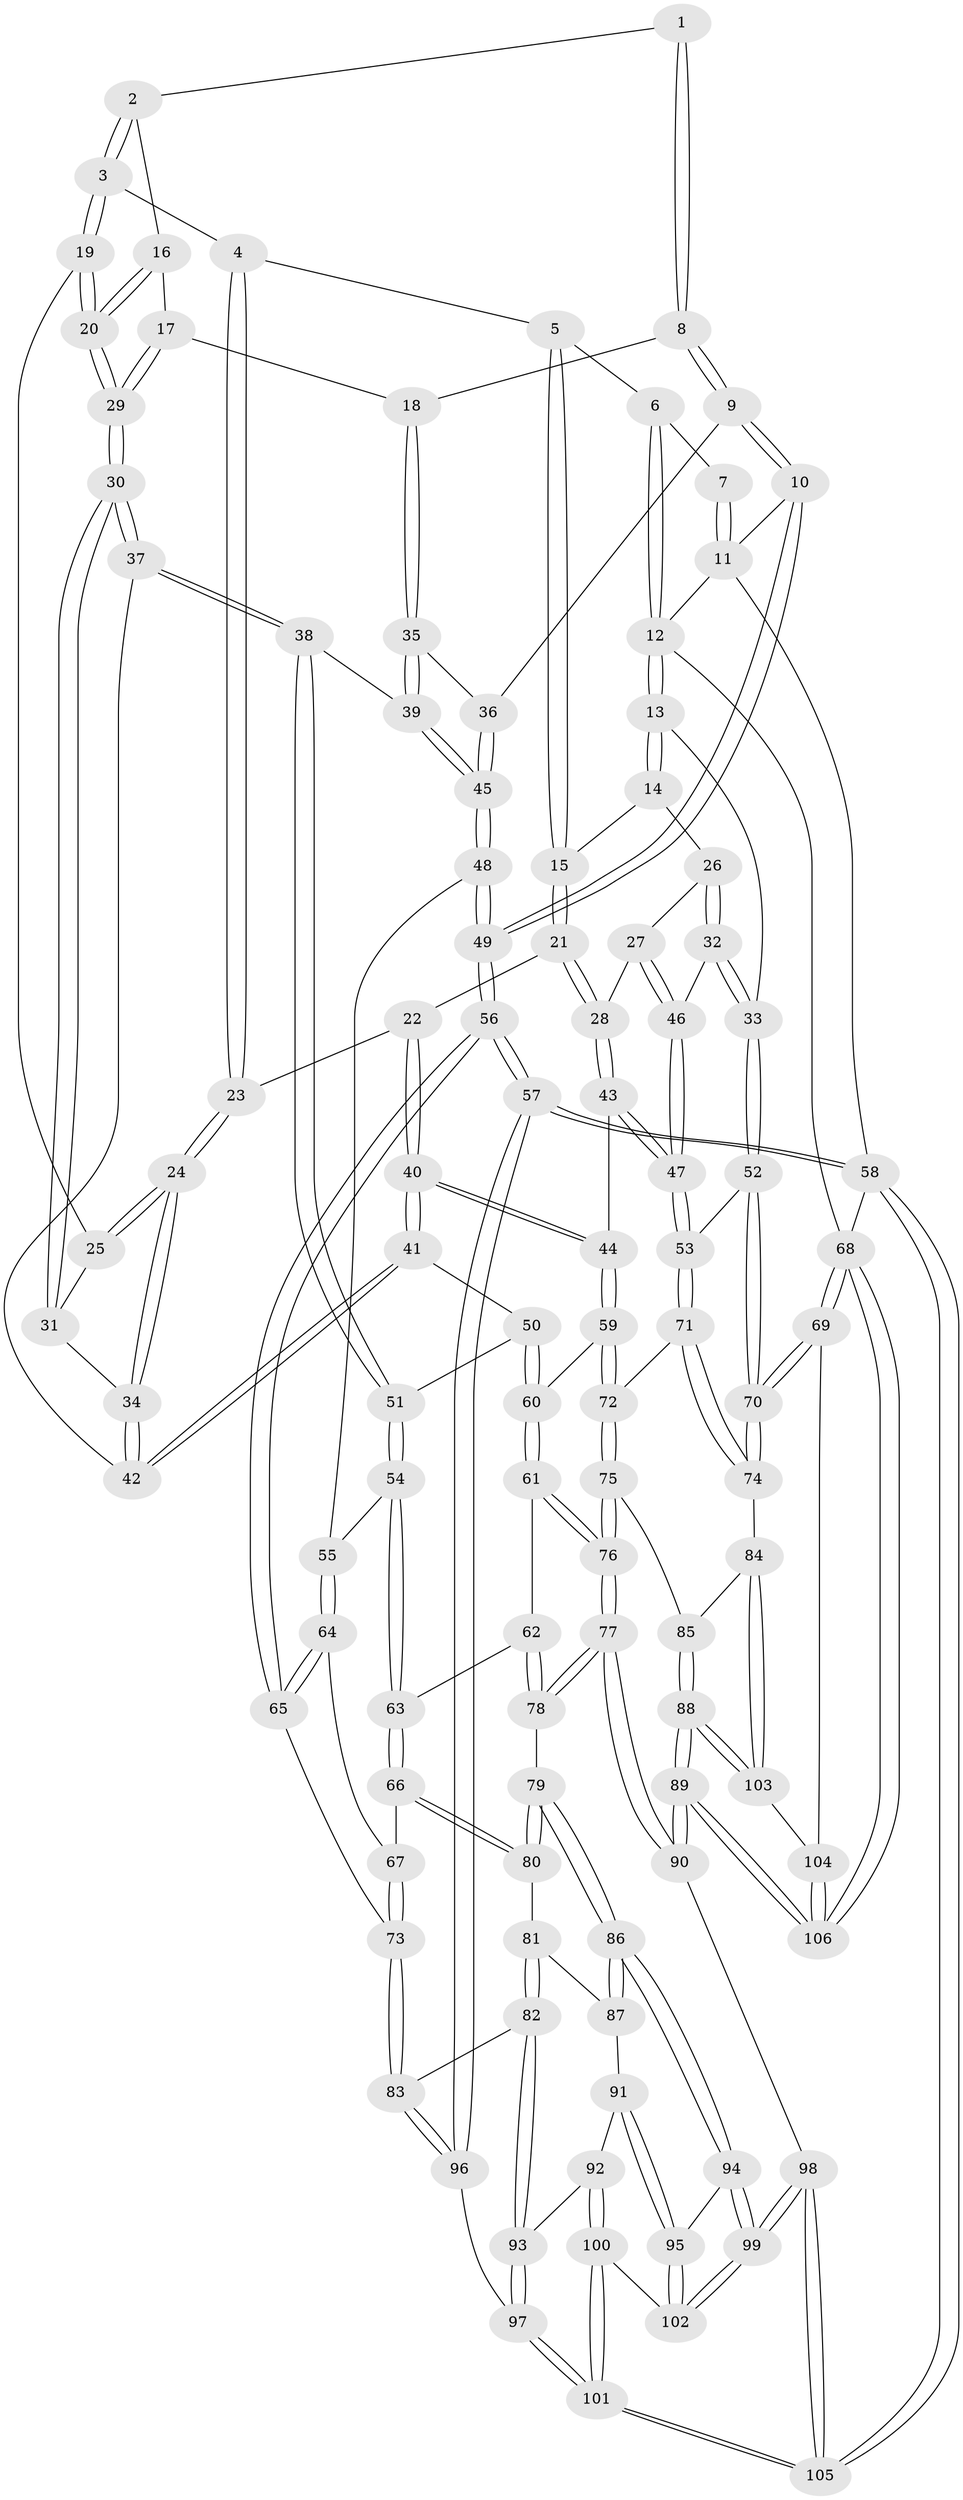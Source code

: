 // coarse degree distribution, {3: 0.15873015873015872, 4: 0.42857142857142855, 2: 0.015873015873015872, 5: 0.2857142857142857, 6: 0.1111111111111111}
// Generated by graph-tools (version 1.1) at 2025/42/03/06/25 10:42:33]
// undirected, 106 vertices, 262 edges
graph export_dot {
graph [start="1"]
  node [color=gray90,style=filled];
  1 [pos="+0.2384785227930053+0.07669919002215683"];
  2 [pos="+0.31752119452062516+0.13824198559659875"];
  3 [pos="+0.4749068774090671+0.14216491761950142"];
  4 [pos="+0.5050556833011663+0.12147837376684263"];
  5 [pos="+0.6250305406810844+0"];
  6 [pos="+0.6257815326297411+0"];
  7 [pos="+0.018134154486171603+0"];
  8 [pos="+0.20642890922064328+0.23887095868673816"];
  9 [pos="+0+0.11210135186585968"];
  10 [pos="+0+0"];
  11 [pos="+0+0"];
  12 [pos="+1+0"];
  13 [pos="+1+0.20180163591797676"];
  14 [pos="+0.7633140120680565+0.15358167110840856"];
  15 [pos="+0.7631057675184447+0.15342172163062884"];
  16 [pos="+0.29734230836788117+0.21032369299187884"];
  17 [pos="+0.23142873309887557+0.2535305055830439"];
  18 [pos="+0.22010764136967464+0.2555954653239073"];
  19 [pos="+0.4579411317319759+0.18162728099750378"];
  20 [pos="+0.35223086733466585+0.27525835354457656"];
  21 [pos="+0.6455269622978584+0.29904411058479813"];
  22 [pos="+0.6338548095234117+0.3025273443129161"];
  23 [pos="+0.5859007380289937+0.27800345340827765"];
  24 [pos="+0.5126876869688131+0.34344595873127537"];
  25 [pos="+0.457910769170973+0.22632030642264744"];
  26 [pos="+0.788288180570996+0.23938432421301892"];
  27 [pos="+0.7712360813937961+0.3461195484560941"];
  28 [pos="+0.758124424416912+0.3573545502556547"];
  29 [pos="+0.34280612091970325+0.3174355486728072"];
  30 [pos="+0.34944681460021015+0.3647969365784379"];
  31 [pos="+0.44112671559542455+0.2922070230161408"];
  32 [pos="+0.9650631504692525+0.34649687902916515"];
  33 [pos="+1+0.32930236678999547"];
  34 [pos="+0.4961850628052348+0.37368817610932614"];
  35 [pos="+0.2021205999527184+0.32017566873212433"];
  36 [pos="+0.11874016784198961+0.3236837629461023"];
  37 [pos="+0.3478493552850314+0.37854507261656856"];
  38 [pos="+0.31374549092471815+0.41444245258989043"];
  39 [pos="+0.22257855194192822+0.355910303025272"];
  40 [pos="+0.6110333657790212+0.4791323370389242"];
  41 [pos="+0.5046385741729017+0.41543937840428063"];
  42 [pos="+0.491185242117852+0.3952858105450417"];
  43 [pos="+0.7257417491997356+0.5052655369941251"];
  44 [pos="+0.6276750022215759+0.5049190395861484"];
  45 [pos="+0.10861340352097135+0.45548242333552735"];
  46 [pos="+0.9137947847477783+0.364213538807439"];
  47 [pos="+0.7636992775734046+0.5270801979711642"];
  48 [pos="+0.0939269640812124+0.4881259561484448"];
  49 [pos="+0+0.39433084558692083"];
  50 [pos="+0.4187474978581768+0.5162140358975801"];
  51 [pos="+0.3039392480502177+0.4875059750422626"];
  52 [pos="+1+0.44414339825311544"];
  53 [pos="+0.7693017575057975+0.5333969002715687"];
  54 [pos="+0.2978462687403709+0.495210529913948"];
  55 [pos="+0.11088912120240274+0.5073101142147599"];
  56 [pos="+0+0.7235783368217532"];
  57 [pos="+0+1"];
  58 [pos="+0+1"];
  59 [pos="+0.6015623734323267+0.5424061078143586"];
  60 [pos="+0.49600993753284167+0.606400857775995"];
  61 [pos="+0.48680967337645975+0.6254174547747148"];
  62 [pos="+0.3411658852545418+0.6442817359341518"];
  63 [pos="+0.3022939825968638+0.6380984619700553"];
  64 [pos="+0.11093295599687476+0.5239443431184557"];
  65 [pos="+0+0.715289057438496"];
  66 [pos="+0.2843563608884579+0.6583539835271692"];
  67 [pos="+0.13005657539068569+0.616829832987889"];
  68 [pos="+1+1"];
  69 [pos="+1+1"];
  70 [pos="+1+0.6762162256248653"];
  71 [pos="+0.8255992941473529+0.6691005088031896"];
  72 [pos="+0.6463100380435712+0.7011202221116075"];
  73 [pos="+0.0714605483007188+0.7283594947658998"];
  74 [pos="+0.8781670562827532+0.723345605315045"];
  75 [pos="+0.6090886707484358+0.7576273303305708"];
  76 [pos="+0.5105896083868448+0.7691592655270802"];
  77 [pos="+0.49046399116407474+0.7948130169356759"];
  78 [pos="+0.44770999309487247+0.7923059453026807"];
  79 [pos="+0.4245890451708944+0.7965019511547708"];
  80 [pos="+0.26889261397010666+0.7330866840972425"];
  81 [pos="+0.262578142770336+0.7410924896094064"];
  82 [pos="+0.1340809274580217+0.7838334643566314"];
  83 [pos="+0.12473286688544458+0.7822578870767283"];
  84 [pos="+0.8563641125219348+0.766279950478713"];
  85 [pos="+0.6311810317668383+0.7779622046218473"];
  86 [pos="+0.3490087247379693+0.8609012771456346"];
  87 [pos="+0.2798930479288497+0.8121060294078094"];
  88 [pos="+0.6972110676657328+0.9150294470610245"];
  89 [pos="+0.5810826937791669+1"];
  90 [pos="+0.5491884145314155+1"];
  91 [pos="+0.26685415460021+0.8404336696865005"];
  92 [pos="+0.19530974520226588+0.8660088765478682"];
  93 [pos="+0.18569517013373435+0.8610586987047325"];
  94 [pos="+0.3433253409066934+0.8953259877061518"];
  95 [pos="+0.26959710608591436+0.8891122945869283"];
  96 [pos="+0.056638337426869474+0.9266888799967453"];
  97 [pos="+0.1486902926789203+0.9421807035318912"];
  98 [pos="+0.46229142872411644+1"];
  99 [pos="+0.39888838214172173+1"];
  100 [pos="+0.23976833422938873+0.9193112276622651"];
  101 [pos="+0.18291285135447002+0.9691564985448078"];
  102 [pos="+0.24063800773266236+0.9193131929707157"];
  103 [pos="+0.8459353046722471+0.8016975807145996"];
  104 [pos="+0.8917337143322347+0.9242732966373572"];
  105 [pos="+0.23429256339067936+1"];
  106 [pos="+0.7367527238669803+1"];
  1 -- 2;
  1 -- 8;
  1 -- 8;
  2 -- 3;
  2 -- 3;
  2 -- 16;
  3 -- 4;
  3 -- 19;
  3 -- 19;
  4 -- 5;
  4 -- 23;
  4 -- 23;
  5 -- 6;
  5 -- 15;
  5 -- 15;
  6 -- 7;
  6 -- 12;
  6 -- 12;
  7 -- 11;
  7 -- 11;
  8 -- 9;
  8 -- 9;
  8 -- 18;
  9 -- 10;
  9 -- 10;
  9 -- 36;
  10 -- 11;
  10 -- 49;
  10 -- 49;
  11 -- 12;
  11 -- 58;
  12 -- 13;
  12 -- 13;
  12 -- 68;
  13 -- 14;
  13 -- 14;
  13 -- 33;
  14 -- 15;
  14 -- 26;
  15 -- 21;
  15 -- 21;
  16 -- 17;
  16 -- 20;
  16 -- 20;
  17 -- 18;
  17 -- 29;
  17 -- 29;
  18 -- 35;
  18 -- 35;
  19 -- 20;
  19 -- 20;
  19 -- 25;
  20 -- 29;
  20 -- 29;
  21 -- 22;
  21 -- 28;
  21 -- 28;
  22 -- 23;
  22 -- 40;
  22 -- 40;
  23 -- 24;
  23 -- 24;
  24 -- 25;
  24 -- 25;
  24 -- 34;
  24 -- 34;
  25 -- 31;
  26 -- 27;
  26 -- 32;
  26 -- 32;
  27 -- 28;
  27 -- 46;
  27 -- 46;
  28 -- 43;
  28 -- 43;
  29 -- 30;
  29 -- 30;
  30 -- 31;
  30 -- 31;
  30 -- 37;
  30 -- 37;
  31 -- 34;
  32 -- 33;
  32 -- 33;
  32 -- 46;
  33 -- 52;
  33 -- 52;
  34 -- 42;
  34 -- 42;
  35 -- 36;
  35 -- 39;
  35 -- 39;
  36 -- 45;
  36 -- 45;
  37 -- 38;
  37 -- 38;
  37 -- 42;
  38 -- 39;
  38 -- 51;
  38 -- 51;
  39 -- 45;
  39 -- 45;
  40 -- 41;
  40 -- 41;
  40 -- 44;
  40 -- 44;
  41 -- 42;
  41 -- 42;
  41 -- 50;
  43 -- 44;
  43 -- 47;
  43 -- 47;
  44 -- 59;
  44 -- 59;
  45 -- 48;
  45 -- 48;
  46 -- 47;
  46 -- 47;
  47 -- 53;
  47 -- 53;
  48 -- 49;
  48 -- 49;
  48 -- 55;
  49 -- 56;
  49 -- 56;
  50 -- 51;
  50 -- 60;
  50 -- 60;
  51 -- 54;
  51 -- 54;
  52 -- 53;
  52 -- 70;
  52 -- 70;
  53 -- 71;
  53 -- 71;
  54 -- 55;
  54 -- 63;
  54 -- 63;
  55 -- 64;
  55 -- 64;
  56 -- 57;
  56 -- 57;
  56 -- 65;
  56 -- 65;
  57 -- 58;
  57 -- 58;
  57 -- 96;
  57 -- 96;
  58 -- 105;
  58 -- 105;
  58 -- 68;
  59 -- 60;
  59 -- 72;
  59 -- 72;
  60 -- 61;
  60 -- 61;
  61 -- 62;
  61 -- 76;
  61 -- 76;
  62 -- 63;
  62 -- 78;
  62 -- 78;
  63 -- 66;
  63 -- 66;
  64 -- 65;
  64 -- 65;
  64 -- 67;
  65 -- 73;
  66 -- 67;
  66 -- 80;
  66 -- 80;
  67 -- 73;
  67 -- 73;
  68 -- 69;
  68 -- 69;
  68 -- 106;
  68 -- 106;
  69 -- 70;
  69 -- 70;
  69 -- 104;
  70 -- 74;
  70 -- 74;
  71 -- 72;
  71 -- 74;
  71 -- 74;
  72 -- 75;
  72 -- 75;
  73 -- 83;
  73 -- 83;
  74 -- 84;
  75 -- 76;
  75 -- 76;
  75 -- 85;
  76 -- 77;
  76 -- 77;
  77 -- 78;
  77 -- 78;
  77 -- 90;
  77 -- 90;
  78 -- 79;
  79 -- 80;
  79 -- 80;
  79 -- 86;
  79 -- 86;
  80 -- 81;
  81 -- 82;
  81 -- 82;
  81 -- 87;
  82 -- 83;
  82 -- 93;
  82 -- 93;
  83 -- 96;
  83 -- 96;
  84 -- 85;
  84 -- 103;
  84 -- 103;
  85 -- 88;
  85 -- 88;
  86 -- 87;
  86 -- 87;
  86 -- 94;
  86 -- 94;
  87 -- 91;
  88 -- 89;
  88 -- 89;
  88 -- 103;
  88 -- 103;
  89 -- 90;
  89 -- 90;
  89 -- 106;
  89 -- 106;
  90 -- 98;
  91 -- 92;
  91 -- 95;
  91 -- 95;
  92 -- 93;
  92 -- 100;
  92 -- 100;
  93 -- 97;
  93 -- 97;
  94 -- 95;
  94 -- 99;
  94 -- 99;
  95 -- 102;
  95 -- 102;
  96 -- 97;
  97 -- 101;
  97 -- 101;
  98 -- 99;
  98 -- 99;
  98 -- 105;
  98 -- 105;
  99 -- 102;
  99 -- 102;
  100 -- 101;
  100 -- 101;
  100 -- 102;
  101 -- 105;
  101 -- 105;
  103 -- 104;
  104 -- 106;
  104 -- 106;
}
